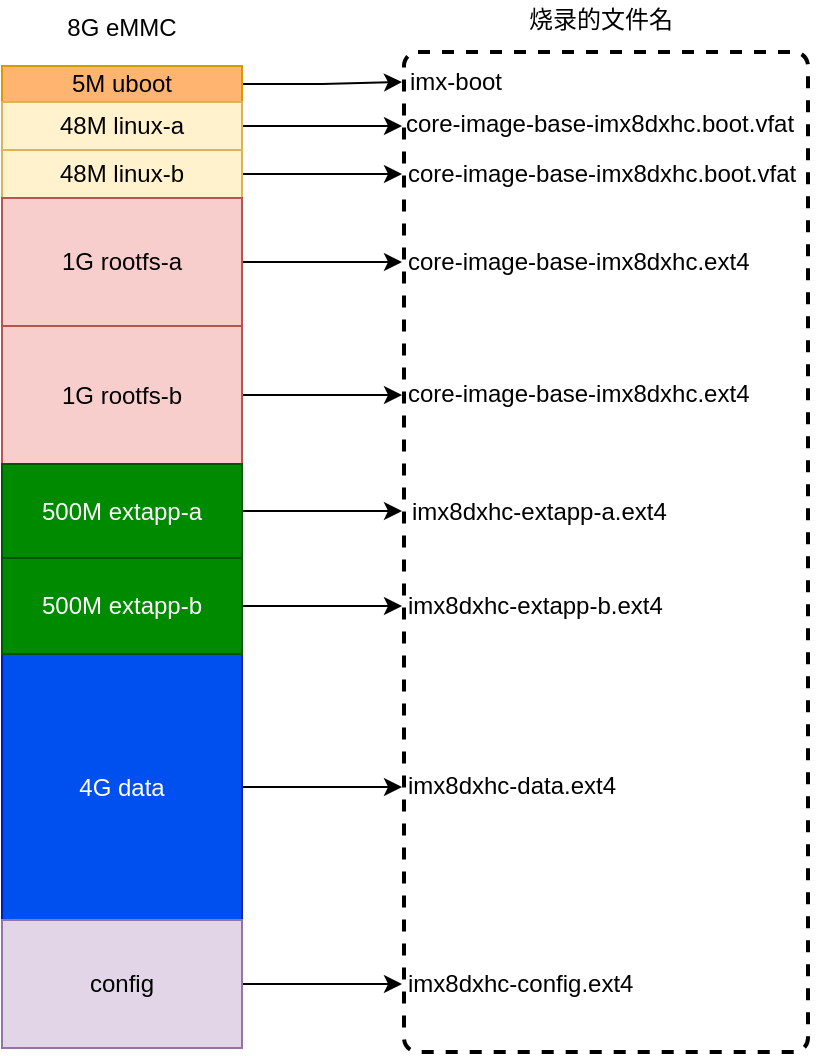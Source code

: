 <mxfile version="15.0.6" type="github">
  <diagram id="xB5CWRzruUTUXc5xDvux" name="Page-1">
    <mxGraphModel dx="1185" dy="662" grid="0" gridSize="10" guides="1" tooltips="1" connect="1" arrows="1" fold="1" page="1" pageScale="1" pageWidth="827" pageHeight="1169" math="0" shadow="0">
      <root>
        <mxCell id="0" />
        <mxCell id="1" parent="0" />
        <mxCell id="X4DnhaZ_To_zHpH7ZMSN-25" value="" style="rounded=1;whiteSpace=wrap;html=1;absoluteArcSize=1;arcSize=14;strokeWidth=2;dashed=1;" vertex="1" parent="1">
          <mxGeometry x="431" y="105" width="202" height="500" as="geometry" />
        </mxCell>
        <mxCell id="X4DnhaZ_To_zHpH7ZMSN-2" value="" style="edgeStyle=orthogonalEdgeStyle;rounded=0;orthogonalLoop=1;jettySize=auto;html=1;" edge="1" parent="1" source="dvLIRJP0Ob4-i5YpCXI8-1">
          <mxGeometry relative="1" as="geometry">
            <mxPoint x="430" y="120" as="targetPoint" />
          </mxGeometry>
        </mxCell>
        <mxCell id="dvLIRJP0Ob4-i5YpCXI8-1" value="5M uboot" style="rounded=0;whiteSpace=wrap;html=1;strokeColor=#d79b00;fillColor=#FFB570;" parent="1" vertex="1">
          <mxGeometry x="230" y="112" width="120" height="18" as="geometry" />
        </mxCell>
        <mxCell id="X4DnhaZ_To_zHpH7ZMSN-36" value="" style="edgeStyle=orthogonalEdgeStyle;rounded=0;orthogonalLoop=1;jettySize=auto;html=1;" edge="1" parent="1" source="dvLIRJP0Ob4-i5YpCXI8-2">
          <mxGeometry relative="1" as="geometry">
            <mxPoint x="430" y="142" as="targetPoint" />
          </mxGeometry>
        </mxCell>
        <mxCell id="dvLIRJP0Ob4-i5YpCXI8-2" value="48M linux-a" style="rounded=0;whiteSpace=wrap;html=1;fillColor=#fff2cc;strokeColor=#d6b656;" parent="1" vertex="1">
          <mxGeometry x="230" y="130" width="120" height="24" as="geometry" />
        </mxCell>
        <mxCell id="X4DnhaZ_To_zHpH7ZMSN-38" value="" style="edgeStyle=orthogonalEdgeStyle;rounded=0;orthogonalLoop=1;jettySize=auto;html=1;" edge="1" parent="1" source="dvLIRJP0Ob4-i5YpCXI8-4">
          <mxGeometry relative="1" as="geometry">
            <mxPoint x="430" y="166" as="targetPoint" />
          </mxGeometry>
        </mxCell>
        <mxCell id="dvLIRJP0Ob4-i5YpCXI8-4" value="48M linux-b" style="rounded=0;whiteSpace=wrap;html=1;fillColor=#fff2cc;strokeColor=#d6b656;" parent="1" vertex="1">
          <mxGeometry x="230" y="154" width="120" height="24" as="geometry" />
        </mxCell>
        <mxCell id="X4DnhaZ_To_zHpH7ZMSN-40" value="" style="edgeStyle=orthogonalEdgeStyle;rounded=0;orthogonalLoop=1;jettySize=auto;html=1;" edge="1" parent="1" source="dvLIRJP0Ob4-i5YpCXI8-5">
          <mxGeometry relative="1" as="geometry">
            <mxPoint x="430" y="210" as="targetPoint" />
          </mxGeometry>
        </mxCell>
        <mxCell id="dvLIRJP0Ob4-i5YpCXI8-5" value="1G rootfs-a" style="rounded=0;whiteSpace=wrap;html=1;fillColor=#f8cecc;strokeColor=#b85450;" parent="1" vertex="1">
          <mxGeometry x="230" y="178" width="120" height="64" as="geometry" />
        </mxCell>
        <mxCell id="X4DnhaZ_To_zHpH7ZMSN-42" value="" style="edgeStyle=orthogonalEdgeStyle;rounded=0;orthogonalLoop=1;jettySize=auto;html=1;" edge="1" parent="1" source="dvLIRJP0Ob4-i5YpCXI8-6">
          <mxGeometry relative="1" as="geometry">
            <mxPoint x="430" y="276.5" as="targetPoint" />
          </mxGeometry>
        </mxCell>
        <mxCell id="dvLIRJP0Ob4-i5YpCXI8-6" value="1G rootfs-b" style="rounded=0;whiteSpace=wrap;html=1;fillColor=#f8cecc;strokeColor=#b85450;" parent="1" vertex="1">
          <mxGeometry x="230" y="242" width="120" height="69" as="geometry" />
        </mxCell>
        <mxCell id="X4DnhaZ_To_zHpH7ZMSN-44" value="" style="edgeStyle=orthogonalEdgeStyle;rounded=0;orthogonalLoop=1;jettySize=auto;html=1;" edge="1" parent="1" source="dvLIRJP0Ob4-i5YpCXI8-7">
          <mxGeometry relative="1" as="geometry">
            <mxPoint x="430" y="334.5" as="targetPoint" />
          </mxGeometry>
        </mxCell>
        <mxCell id="dvLIRJP0Ob4-i5YpCXI8-7" value="500M extapp-a" style="rounded=0;whiteSpace=wrap;html=1;fillColor=#008a00;strokeColor=#005700;fontColor=#ffffff;" parent="1" vertex="1">
          <mxGeometry x="230" y="311" width="120" height="47" as="geometry" />
        </mxCell>
        <mxCell id="X4DnhaZ_To_zHpH7ZMSN-49" value="" style="edgeStyle=orthogonalEdgeStyle;rounded=0;orthogonalLoop=1;jettySize=auto;html=1;" edge="1" parent="1" source="dvLIRJP0Ob4-i5YpCXI8-8">
          <mxGeometry relative="1" as="geometry">
            <mxPoint x="430" y="472.5" as="targetPoint" />
          </mxGeometry>
        </mxCell>
        <mxCell id="dvLIRJP0Ob4-i5YpCXI8-8" value="4G data" style="rounded=0;whiteSpace=wrap;html=1;fillColor=#0050ef;strokeColor=#001DBC;fontColor=#ffffff;" parent="1" vertex="1">
          <mxGeometry x="230" y="406" width="120" height="133" as="geometry" />
        </mxCell>
        <mxCell id="dvLIRJP0Ob4-i5YpCXI8-10" value="8G eMMC" style="text;html=1;strokeColor=none;fillColor=none;align=center;verticalAlign=middle;whiteSpace=wrap;rounded=0;" parent="1" vertex="1">
          <mxGeometry x="255" y="83" width="70" height="20" as="geometry" />
        </mxCell>
        <mxCell id="X4DnhaZ_To_zHpH7ZMSN-3" value="imx-boot" style="text;html=1;strokeColor=none;fillColor=none;align=center;verticalAlign=middle;whiteSpace=wrap;rounded=0;" vertex="1" parent="1">
          <mxGeometry x="431" y="110" width="52" height="20" as="geometry" />
        </mxCell>
        <UserObject label="core-image-base-imx8dxhc.boot.vfat" link="core-image-base-imx8dxhc.boot.vfat" id="X4DnhaZ_To_zHpH7ZMSN-7">
          <mxCell style="text;html=1;strokeColor=none;fillColor=none;align=center;verticalAlign=middle;whiteSpace=wrap;rounded=0;" vertex="1" parent="1">
            <mxGeometry x="420" y="131" width="218" height="20" as="geometry" />
          </mxCell>
        </UserObject>
        <UserObject label="core-image-base-imx8dxhc.boot.vfat" link="core-image-base-imx8dxhc.boot.vfat" id="X4DnhaZ_To_zHpH7ZMSN-10">
          <mxCell style="text;whiteSpace=wrap;html=1;" vertex="1" parent="1">
            <mxGeometry x="430.997" y="152.0" width="214" height="28" as="geometry" />
          </mxCell>
        </UserObject>
        <mxCell id="X4DnhaZ_To_zHpH7ZMSN-13" value="core-image-base-imx8dxhc.ext4" style="text;whiteSpace=wrap;html=1;" vertex="1" parent="1">
          <mxGeometry x="430.997" y="196.003" width="190" height="28" as="geometry" />
        </mxCell>
        <mxCell id="X4DnhaZ_To_zHpH7ZMSN-16" value="core-image-base-imx8dxhc.ext4" style="text;whiteSpace=wrap;html=1;" vertex="1" parent="1">
          <mxGeometry x="430.997" y="262.497" width="190" height="28" as="geometry" />
        </mxCell>
        <mxCell id="X4DnhaZ_To_zHpH7ZMSN-19" value="imx8dxhc-extapp-a.ext4" style="text;whiteSpace=wrap;html=1;" vertex="1" parent="1">
          <mxGeometry x="432.5" y="320.5" width="135.5" height="28" as="geometry" />
        </mxCell>
        <mxCell id="X4DnhaZ_To_zHpH7ZMSN-22" value="imx8dxhc-data.ext4" style="text;whiteSpace=wrap;html=1;" vertex="1" parent="1">
          <mxGeometry x="431.0" y="458.497" width="124" height="28" as="geometry" />
        </mxCell>
        <mxCell id="X4DnhaZ_To_zHpH7ZMSN-26" value="烧录的文件名" style="text;html=1;strokeColor=none;fillColor=none;align=center;verticalAlign=middle;whiteSpace=wrap;rounded=0;dashed=1;" vertex="1" parent="1">
          <mxGeometry x="476.5" y="79" width="105" height="20" as="geometry" />
        </mxCell>
        <mxCell id="X4DnhaZ_To_zHpH7ZMSN-51" value="" style="edgeStyle=orthogonalEdgeStyle;rounded=0;orthogonalLoop=1;jettySize=auto;html=1;" edge="1" parent="1" source="X4DnhaZ_To_zHpH7ZMSN-27">
          <mxGeometry relative="1" as="geometry">
            <mxPoint x="430" y="571" as="targetPoint" />
          </mxGeometry>
        </mxCell>
        <mxCell id="X4DnhaZ_To_zHpH7ZMSN-27" value="config" style="rounded=0;whiteSpace=wrap;html=1;fillColor=#e1d5e7;strokeColor=#9673a6;" vertex="1" parent="1">
          <mxGeometry x="230" y="539" width="120" height="64" as="geometry" />
        </mxCell>
        <mxCell id="X4DnhaZ_To_zHpH7ZMSN-47" value="" style="edgeStyle=orthogonalEdgeStyle;rounded=0;orthogonalLoop=1;jettySize=auto;html=1;" edge="1" parent="1" source="X4DnhaZ_To_zHpH7ZMSN-28">
          <mxGeometry relative="1" as="geometry">
            <mxPoint x="430" y="382" as="targetPoint" />
          </mxGeometry>
        </mxCell>
        <mxCell id="X4DnhaZ_To_zHpH7ZMSN-28" value="500M extapp-b" style="rounded=0;whiteSpace=wrap;html=1;fillColor=#008a00;strokeColor=#005700;fontColor=#ffffff;" vertex="1" parent="1">
          <mxGeometry x="230" y="358" width="120" height="48" as="geometry" />
        </mxCell>
        <mxCell id="X4DnhaZ_To_zHpH7ZMSN-45" value="imx8dxhc-extapp-b.ext4" style="text;whiteSpace=wrap;html=1;" vertex="1" parent="1">
          <mxGeometry x="431" y="368" width="142" height="28" as="geometry" />
        </mxCell>
        <mxCell id="X4DnhaZ_To_zHpH7ZMSN-52" value="imx8dxhc-config.ext4" style="text;whiteSpace=wrap;html=1;" vertex="1" parent="1">
          <mxGeometry x="431.0" y="556.997" width="124" height="28" as="geometry" />
        </mxCell>
      </root>
    </mxGraphModel>
  </diagram>
</mxfile>
